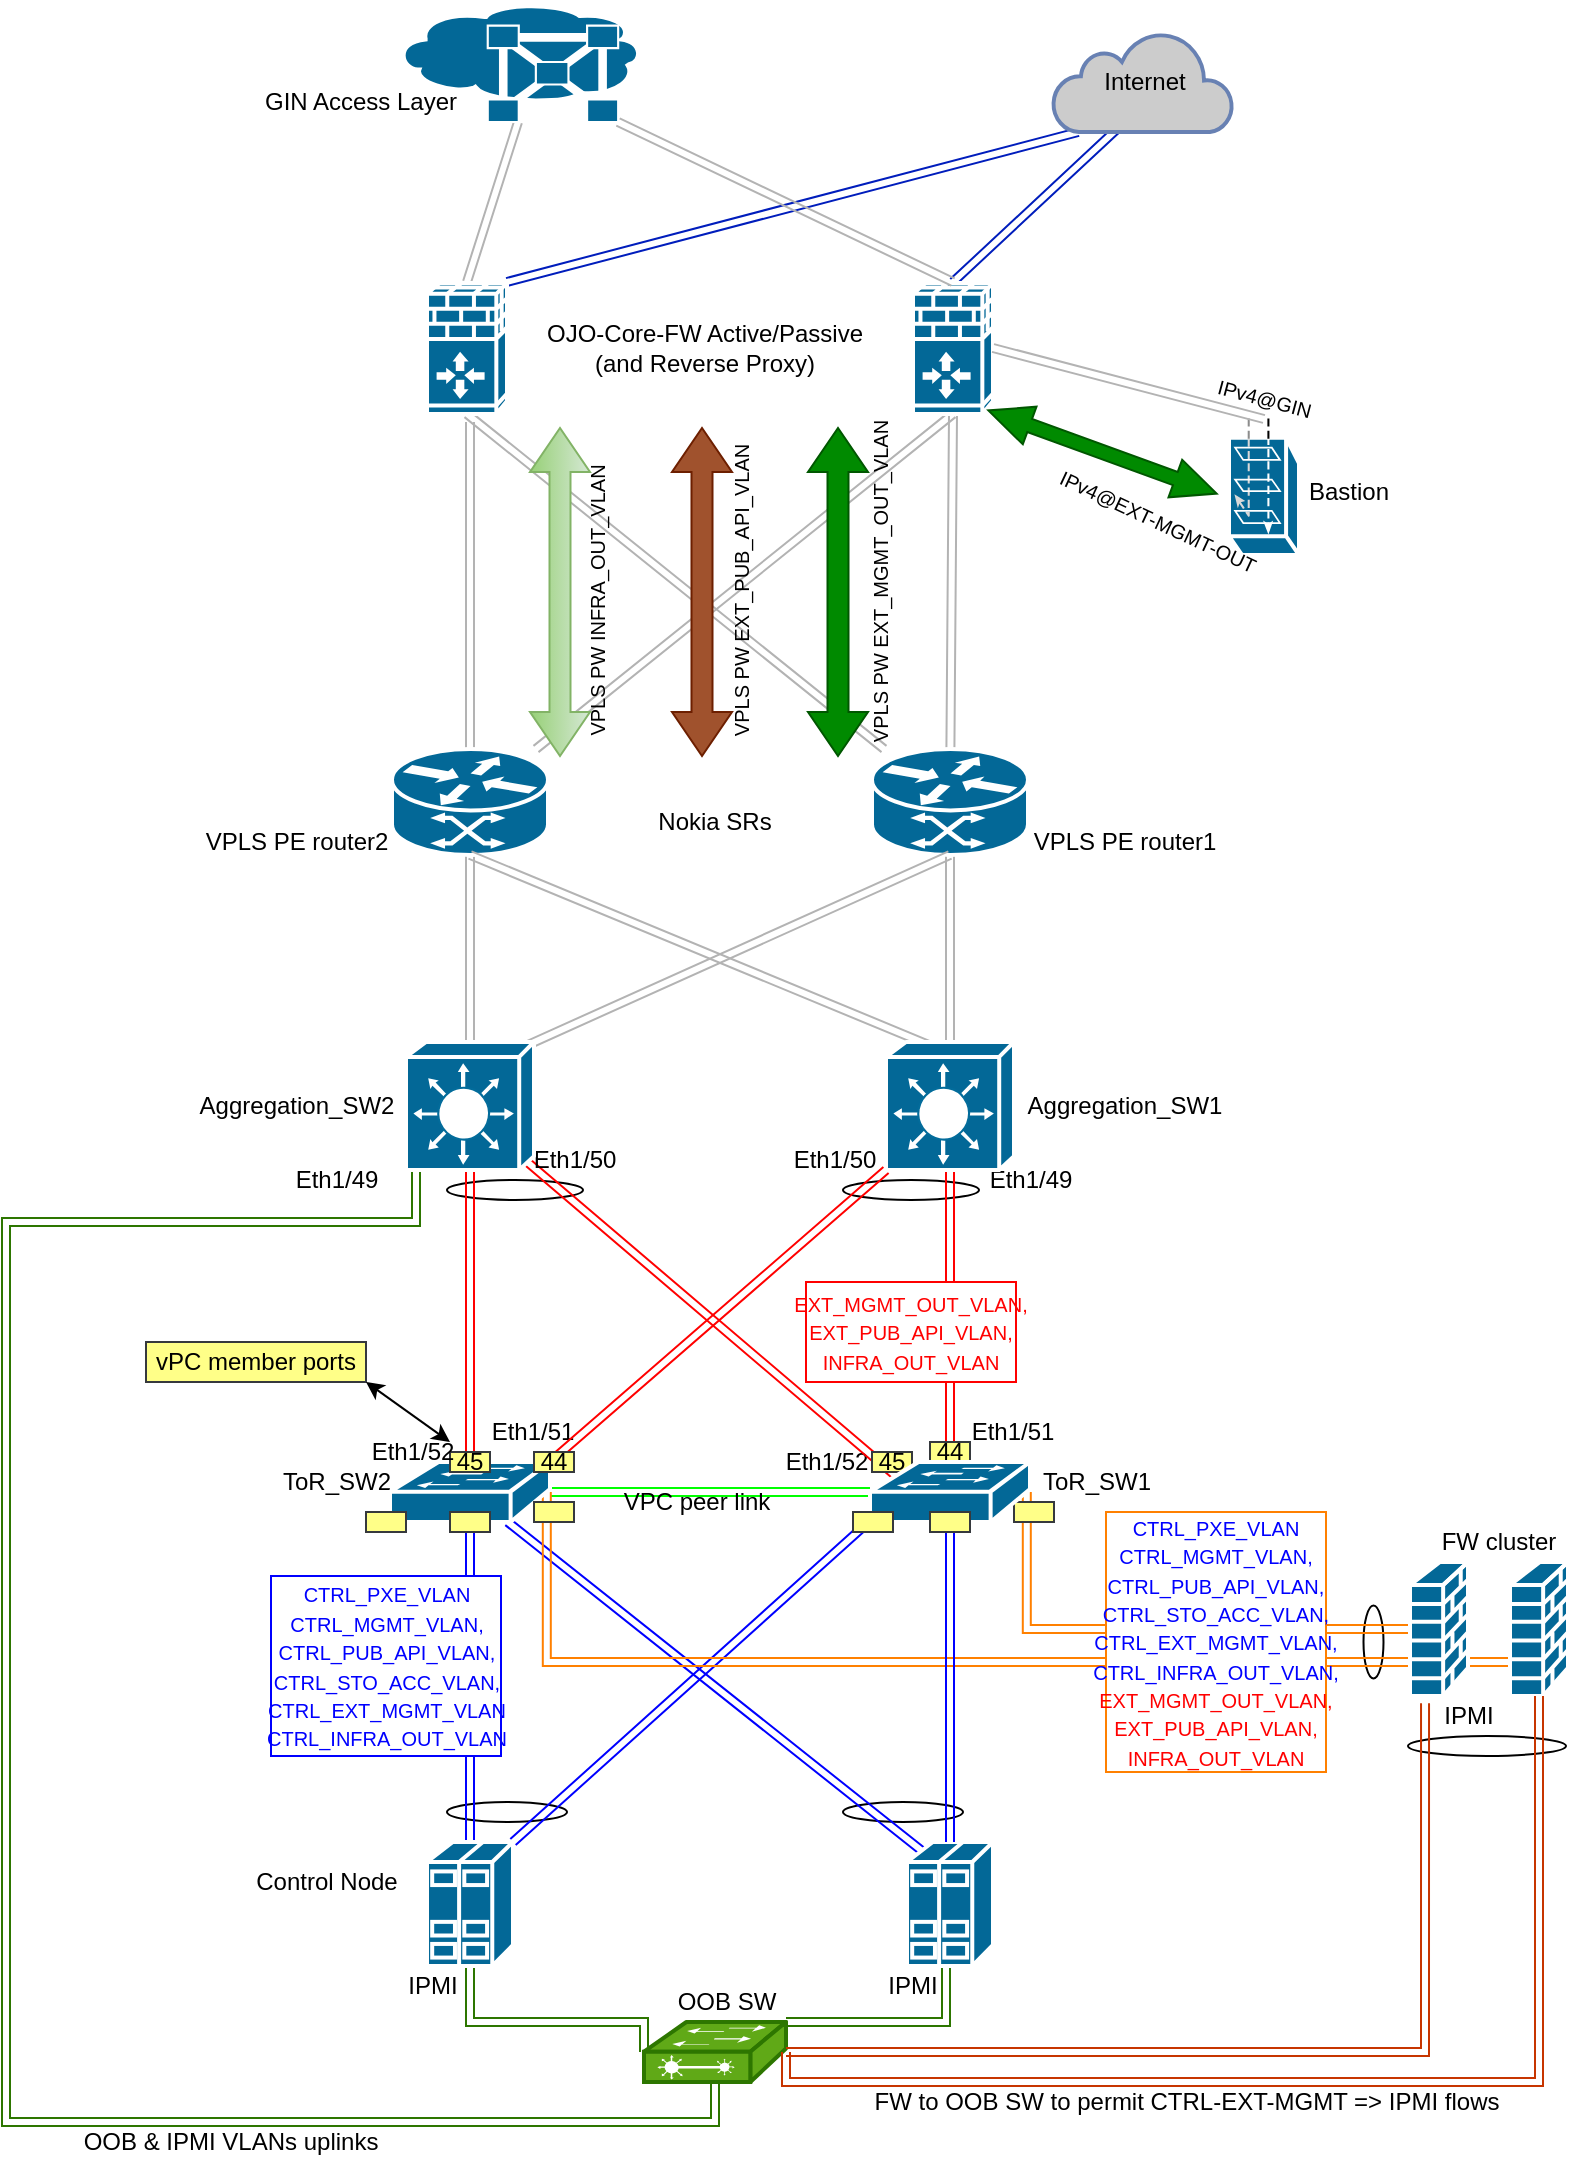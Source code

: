 <mxfile version="14.2.7" type="github">
  <diagram id="BbBqZ-7xA6hIoTF2kiku" name="Page-1">
    <mxGraphModel dx="909" dy="519" grid="1" gridSize="10" guides="1" tooltips="1" connect="1" arrows="1" fold="1" page="1" pageScale="1" pageWidth="850" pageHeight="1100" math="0" shadow="0">
      <root>
        <mxCell id="0" />
        <mxCell id="1" parent="0" />
        <mxCell id="sCo_GNJM_bZFvx2QPZde-1" value="" style="ellipse;whiteSpace=wrap;html=1;" vertex="1" parent="1">
          <mxGeometry x="250.5" y="920" width="60" height="10" as="geometry" />
        </mxCell>
        <mxCell id="sCo_GNJM_bZFvx2QPZde-2" value="" style="ellipse;whiteSpace=wrap;html=1;" vertex="1" parent="1">
          <mxGeometry x="448.5" y="920" width="60" height="10" as="geometry" />
        </mxCell>
        <mxCell id="sCo_GNJM_bZFvx2QPZde-3" value="Eth1/52" style="text;html=1;align=center;verticalAlign=middle;resizable=0;points=[];autosize=1;" vertex="1" parent="1">
          <mxGeometry x="410" y="740" width="60" height="20" as="geometry" />
        </mxCell>
        <mxCell id="sCo_GNJM_bZFvx2QPZde-4" value="Eth1/51" style="text;html=1;align=center;verticalAlign=middle;resizable=0;points=[];autosize=1;" vertex="1" parent="1">
          <mxGeometry x="503" y="725" width="60" height="20" as="geometry" />
        </mxCell>
        <mxCell id="sCo_GNJM_bZFvx2QPZde-5" value="Eth1/51" style="text;html=1;align=center;verticalAlign=middle;resizable=0;points=[];autosize=1;" vertex="1" parent="1">
          <mxGeometry x="263" y="725" width="60" height="20" as="geometry" />
        </mxCell>
        <mxCell id="sCo_GNJM_bZFvx2QPZde-6" value="" style="ellipse;whiteSpace=wrap;html=1;" vertex="1" parent="1">
          <mxGeometry x="731" y="887" width="79" height="10" as="geometry" />
        </mxCell>
        <mxCell id="sCo_GNJM_bZFvx2QPZde-7" value="" style="ellipse;whiteSpace=wrap;html=1;rotation=-90;" vertex="1" parent="1">
          <mxGeometry x="695.5" y="835" width="36.5" height="10" as="geometry" />
        </mxCell>
        <mxCell id="sCo_GNJM_bZFvx2QPZde-8" value="" style="ellipse;whiteSpace=wrap;html=1;" vertex="1" parent="1">
          <mxGeometry x="448.5" y="609" width="68" height="10" as="geometry" />
        </mxCell>
        <mxCell id="sCo_GNJM_bZFvx2QPZde-9" value="" style="ellipse;whiteSpace=wrap;html=1;" vertex="1" parent="1">
          <mxGeometry x="250.5" y="609" width="68" height="10" as="geometry" />
        </mxCell>
        <mxCell id="sCo_GNJM_bZFvx2QPZde-10" style="edgeStyle=orthogonalEdgeStyle;rounded=0;orthogonalLoop=1;jettySize=auto;html=1;entryX=0.5;entryY=0.98;entryDx=0;entryDy=0;entryPerimeter=0;shape=link;strokeColor=#0000FF;" edge="1" parent="1" source="sCo_GNJM_bZFvx2QPZde-13" target="sCo_GNJM_bZFvx2QPZde-58">
          <mxGeometry relative="1" as="geometry" />
        </mxCell>
        <mxCell id="sCo_GNJM_bZFvx2QPZde-11" style="rounded=0;orthogonalLoop=1;jettySize=auto;html=1;exitX=1;exitY=0;exitDx=0;exitDy=0;exitPerimeter=0;entryX=0;entryY=0.98;entryDx=0;entryDy=0;entryPerimeter=0;shape=link;strokeColor=#0000FF;" edge="1" parent="1" source="sCo_GNJM_bZFvx2QPZde-13" target="sCo_GNJM_bZFvx2QPZde-76">
          <mxGeometry relative="1" as="geometry" />
        </mxCell>
        <mxCell id="sCo_GNJM_bZFvx2QPZde-12" style="edgeStyle=orthogonalEdgeStyle;rounded=0;orthogonalLoop=1;jettySize=auto;html=1;exitX=0.5;exitY=1;exitDx=0;exitDy=0;exitPerimeter=0;fillColor=#60a917;strokeColor=#2D7600;shape=link;entryX=0;entryY=0.5;entryDx=0;entryDy=0;entryPerimeter=0;" edge="1" parent="1" source="sCo_GNJM_bZFvx2QPZde-13" target="sCo_GNJM_bZFvx2QPZde-40">
          <mxGeometry relative="1" as="geometry">
            <mxPoint x="320" y="1030" as="targetPoint" />
            <Array as="points">
              <mxPoint x="262" y="1030" />
              <mxPoint x="349" y="1030" />
            </Array>
          </mxGeometry>
        </mxCell>
        <mxCell id="sCo_GNJM_bZFvx2QPZde-13" value="" style="shape=mxgraph.cisco.servers.standard_host;html=1;pointerEvents=1;dashed=0;fillColor=#036897;strokeColor=#ffffff;strokeWidth=2;verticalLabelPosition=bottom;verticalAlign=top;align=center;outlineConnect=0;" vertex="1" parent="1">
          <mxGeometry x="240.5" y="940" width="43" height="62" as="geometry" />
        </mxCell>
        <mxCell id="sCo_GNJM_bZFvx2QPZde-14" style="rounded=0;orthogonalLoop=1;jettySize=auto;html=1;exitX=0.17;exitY=0.07;exitDx=0;exitDy=0;exitPerimeter=0;shape=link;strokeColor=#0000FF;" edge="1" parent="1" source="sCo_GNJM_bZFvx2QPZde-17" target="sCo_GNJM_bZFvx2QPZde-58">
          <mxGeometry relative="1" as="geometry" />
        </mxCell>
        <mxCell id="sCo_GNJM_bZFvx2QPZde-15" style="edgeStyle=orthogonalEdgeStyle;shape=link;rounded=0;orthogonalLoop=1;jettySize=auto;html=1;exitX=0.5;exitY=0;exitDx=0;exitDy=0;exitPerimeter=0;entryX=0.5;entryY=0.98;entryDx=0;entryDy=0;entryPerimeter=0;strokeColor=#0000FF;" edge="1" parent="1" source="sCo_GNJM_bZFvx2QPZde-77" target="sCo_GNJM_bZFvx2QPZde-76">
          <mxGeometry relative="1" as="geometry" />
        </mxCell>
        <mxCell id="sCo_GNJM_bZFvx2QPZde-16" style="edgeStyle=orthogonalEdgeStyle;rounded=0;orthogonalLoop=1;jettySize=auto;html=1;entryX=1;entryY=0;entryDx=0;entryDy=0;entryPerimeter=0;fillColor=#60a917;strokeColor=#2D7600;shape=link;" edge="1" parent="1" source="sCo_GNJM_bZFvx2QPZde-17" target="sCo_GNJM_bZFvx2QPZde-40">
          <mxGeometry relative="1" as="geometry">
            <Array as="points">
              <mxPoint x="500" y="1030" />
            </Array>
          </mxGeometry>
        </mxCell>
        <mxCell id="sCo_GNJM_bZFvx2QPZde-17" value="" style="shape=mxgraph.cisco.servers.standard_host;html=1;pointerEvents=1;dashed=0;fillColor=#036897;strokeColor=#ffffff;strokeWidth=2;verticalLabelPosition=bottom;verticalAlign=top;align=center;outlineConnect=0;" vertex="1" parent="1">
          <mxGeometry x="480.5" y="940" width="43" height="62" as="geometry" />
        </mxCell>
        <mxCell id="sCo_GNJM_bZFvx2QPZde-18" style="edgeStyle=orthogonalEdgeStyle;shape=link;rounded=0;orthogonalLoop=1;jettySize=auto;html=1;entryX=0.5;entryY=1;entryDx=0;entryDy=0;entryPerimeter=0;strokeColor=#FF0000;" edge="1" parent="1" source="sCo_GNJM_bZFvx2QPZde-59" target="sCo_GNJM_bZFvx2QPZde-81">
          <mxGeometry relative="1" as="geometry" />
        </mxCell>
        <mxCell id="sCo_GNJM_bZFvx2QPZde-19" style="shape=link;rounded=0;orthogonalLoop=1;jettySize=auto;html=1;exitX=1;exitY=0;exitDx=0;exitDy=0;exitPerimeter=0;entryX=0;entryY=1;entryDx=0;entryDy=0;entryPerimeter=0;strokeColor=#FF0000;" edge="1" parent="1" source="sCo_GNJM_bZFvx2QPZde-58" target="sCo_GNJM_bZFvx2QPZde-83">
          <mxGeometry relative="1" as="geometry" />
        </mxCell>
        <mxCell id="sCo_GNJM_bZFvx2QPZde-20" style="edgeStyle=orthogonalEdgeStyle;shape=link;rounded=0;orthogonalLoop=1;jettySize=auto;html=1;strokeColor=#00FF00;" edge="1" parent="1" source="sCo_GNJM_bZFvx2QPZde-58" target="sCo_GNJM_bZFvx2QPZde-76">
          <mxGeometry relative="1" as="geometry" />
        </mxCell>
        <mxCell id="sCo_GNJM_bZFvx2QPZde-21" style="edgeStyle=orthogonalEdgeStyle;shape=link;rounded=0;orthogonalLoop=1;jettySize=auto;html=1;strokeColor=#FF0000;" edge="1" parent="1" source="sCo_GNJM_bZFvx2QPZde-63" target="sCo_GNJM_bZFvx2QPZde-83">
          <mxGeometry relative="1" as="geometry" />
        </mxCell>
        <mxCell id="sCo_GNJM_bZFvx2QPZde-22" style="shape=link;rounded=0;orthogonalLoop=1;jettySize=auto;html=1;exitX=0.16;exitY=0.23;exitDx=0;exitDy=0;exitPerimeter=0;entryX=0.95;entryY=0.94;entryDx=0;entryDy=0;entryPerimeter=0;strokeColor=#FF0000;" edge="1" parent="1" source="sCo_GNJM_bZFvx2QPZde-76" target="sCo_GNJM_bZFvx2QPZde-81">
          <mxGeometry relative="1" as="geometry" />
        </mxCell>
        <mxCell id="sCo_GNJM_bZFvx2QPZde-23" style="edgeStyle=orthogonalEdgeStyle;rounded=0;orthogonalLoop=1;jettySize=auto;html=1;entryX=0.98;entryY=0.5;entryDx=0;entryDy=0;entryPerimeter=0;strokeColor=#FF8000;shape=link;" edge="1" parent="1" source="sCo_GNJM_bZFvx2QPZde-25" target="sCo_GNJM_bZFvx2QPZde-76">
          <mxGeometry relative="1" as="geometry" />
        </mxCell>
        <mxCell id="sCo_GNJM_bZFvx2QPZde-24" style="edgeStyle=orthogonalEdgeStyle;rounded=0;orthogonalLoop=1;jettySize=auto;html=1;entryX=0.98;entryY=0.5;entryDx=0;entryDy=0;entryPerimeter=0;strokeColor=#FF8000;shape=link;" edge="1" parent="1" source="sCo_GNJM_bZFvx2QPZde-26" target="sCo_GNJM_bZFvx2QPZde-58">
          <mxGeometry relative="1" as="geometry">
            <Array as="points">
              <mxPoint x="300" y="850" />
            </Array>
          </mxGeometry>
        </mxCell>
        <mxCell id="sCo_GNJM_bZFvx2QPZde-25" value="" style="shape=mxgraph.cisco.security.firewall;html=1;pointerEvents=1;dashed=0;fillColor=#036897;strokeColor=#ffffff;strokeWidth=2;verticalLabelPosition=bottom;verticalAlign=top;align=center;outlineConnect=0;" vertex="1" parent="1">
          <mxGeometry x="732" y="800" width="29" height="67" as="geometry" />
        </mxCell>
        <mxCell id="sCo_GNJM_bZFvx2QPZde-26" value="" style="shape=mxgraph.cisco.security.firewall;html=1;pointerEvents=1;dashed=0;fillColor=#036897;strokeColor=#ffffff;strokeWidth=2;verticalLabelPosition=bottom;verticalAlign=top;align=center;outlineConnect=0;" vertex="1" parent="1">
          <mxGeometry x="782" y="800" width="29" height="67" as="geometry" />
        </mxCell>
        <mxCell id="sCo_GNJM_bZFvx2QPZde-27" style="edgeStyle=orthogonalEdgeStyle;shape=link;rounded=0;orthogonalLoop=1;jettySize=auto;html=1;exitX=0.5;exitY=0;exitDx=0;exitDy=0;exitPerimeter=0;entryX=0.5;entryY=1;entryDx=0;entryDy=0;entryPerimeter=0;strokeColor=#B3B3B3;" edge="1" parent="1" source="sCo_GNJM_bZFvx2QPZde-81" target="sCo_GNJM_bZFvx2QPZde-48">
          <mxGeometry relative="1" as="geometry" />
        </mxCell>
        <mxCell id="sCo_GNJM_bZFvx2QPZde-28" style="edgeStyle=orthogonalEdgeStyle;shape=link;rounded=0;orthogonalLoop=1;jettySize=auto;html=1;exitX=0.5;exitY=0;exitDx=0;exitDy=0;exitPerimeter=0;entryX=0.5;entryY=1;entryDx=0;entryDy=0;entryPerimeter=0;strokeColor=#B3B3B3;" edge="1" parent="1" source="sCo_GNJM_bZFvx2QPZde-83" target="sCo_GNJM_bZFvx2QPZde-51">
          <mxGeometry relative="1" as="geometry" />
        </mxCell>
        <mxCell id="sCo_GNJM_bZFvx2QPZde-29" value="ToR_SW2" style="text;html=1;align=center;verticalAlign=middle;resizable=0;points=[];autosize=1;" vertex="1" parent="1">
          <mxGeometry x="160" y="750" width="70" height="20" as="geometry" />
        </mxCell>
        <mxCell id="sCo_GNJM_bZFvx2QPZde-30" value="ToR_SW1" style="text;html=1;align=center;verticalAlign=middle;resizable=0;points=[];autosize=1;" vertex="1" parent="1">
          <mxGeometry x="540" y="750" width="70" height="20" as="geometry" />
        </mxCell>
        <mxCell id="sCo_GNJM_bZFvx2QPZde-31" value="Aggregation_SW2" style="text;html=1;align=center;verticalAlign=middle;resizable=0;points=[];autosize=1;" vertex="1" parent="1">
          <mxGeometry x="120" y="562" width="110" height="20" as="geometry" />
        </mxCell>
        <mxCell id="sCo_GNJM_bZFvx2QPZde-32" value="Aggregation_SW1" style="text;html=1;align=center;verticalAlign=middle;resizable=0;points=[];autosize=1;" vertex="1" parent="1">
          <mxGeometry x="534" y="562" width="110" height="20" as="geometry" />
        </mxCell>
        <mxCell id="sCo_GNJM_bZFvx2QPZde-33" value="Control Node" style="text;html=1;align=center;verticalAlign=middle;resizable=0;points=[];autosize=1;" vertex="1" parent="1">
          <mxGeometry x="145" y="950" width="90" height="20" as="geometry" />
        </mxCell>
        <mxCell id="sCo_GNJM_bZFvx2QPZde-34" value="FW cluster" style="text;html=1;align=center;verticalAlign=middle;resizable=0;points=[];autosize=1;" vertex="1" parent="1">
          <mxGeometry x="741" y="780" width="70" height="20" as="geometry" />
        </mxCell>
        <mxCell id="sCo_GNJM_bZFvx2QPZde-35" value="VPC peer link" style="text;html=1;align=center;verticalAlign=middle;resizable=0;points=[];autosize=1;" vertex="1" parent="1">
          <mxGeometry x="330" y="760" width="90" height="20" as="geometry" />
        </mxCell>
        <mxCell id="sCo_GNJM_bZFvx2QPZde-36" value="&lt;span style=&quot;font-family: &amp;#34;calibri&amp;#34; , sans-serif ; text-transform: uppercase&quot;&gt;&lt;font style=&quot;font-size: 10px&quot; color=&quot;#0000ff&quot;&gt;CTRL_PXE_VLAN&lt;br&gt;ctrl_mgmt_vlan, ctrl_pub_api_vlan,&lt;br&gt;ctrl_sto_acc_vlan, CTRL_ext_mgmt_vlan&lt;br&gt;CTRL_INFRA_OUT_VLAN&lt;br&gt;&lt;/font&gt;&lt;/span&gt;" style="whiteSpace=wrap;html=1;strokeColor=#0000FF;" vertex="1" parent="1">
          <mxGeometry x="162.5" y="807" width="115" height="90" as="geometry" />
        </mxCell>
        <mxCell id="sCo_GNJM_bZFvx2QPZde-37" value="&lt;font style=&quot;font-size: 10px&quot;&gt;&lt;font style=&quot;font-size: 10px&quot;&gt;&lt;font face=&quot;calibri, sans-serif&quot; style=&quot;color: rgb(0 , 0 , 255) ; font-size: 10px&quot;&gt;&lt;span style=&quot;text-transform: uppercase&quot;&gt;CTRL_PXE_VLAN&lt;br&gt;ctrl_mgmt_vlan, ctrl_pub_api_vlan,&lt;/span&gt;&lt;/font&gt;&lt;br&gt;&lt;font face=&quot;calibri, sans-serif&quot; style=&quot;color: rgb(0 , 0 , 255) ; font-size: 10px&quot;&gt;&lt;span style=&quot;text-transform: uppercase&quot;&gt;ctrl_sto_acc_vlan, CTRL_ext_mgmt_vlan,&lt;br&gt;CTRL_INFRA_OUT_VLAN,&lt;/span&gt;&lt;/font&gt;&lt;br&gt;&lt;font face=&quot;calibri, sans-serif&quot; style=&quot;font-size: 10px&quot; color=&quot;#ff0000&quot;&gt;&lt;span style=&quot;text-transform: uppercase&quot;&gt;EXT_MGMT_OUT_VLAN,&lt;br&gt;EXT_PUB_API_VLAN, INFRA_OUT_VLAN&lt;/span&gt;&lt;/font&gt;&lt;/font&gt;&lt;/font&gt;&lt;font style=&quot;font-size: 10px&quot; color=&quot;#0000ff&quot;&gt;&lt;br&gt;&lt;/font&gt;" style="whiteSpace=wrap;html=1;strokeColor=#FF8000;" vertex="1" parent="1">
          <mxGeometry x="580" y="775" width="110" height="130" as="geometry" />
        </mxCell>
        <mxCell id="sCo_GNJM_bZFvx2QPZde-38" value="&lt;span style=&quot;color: rgb(255 , 0 , 0) ; font-family: &amp;#34;calibri&amp;#34; , sans-serif ; font-size: 10px ; text-transform: uppercase&quot;&gt;EXT_MGMT_OUT_VLAN,&lt;/span&gt;&lt;br style=&quot;color: rgb(255 , 0 , 0) ; font-family: &amp;#34;calibri&amp;#34; , sans-serif ; font-size: 10px ; text-transform: uppercase&quot;&gt;&lt;span style=&quot;color: rgb(255 , 0 , 0) ; font-family: &amp;#34;calibri&amp;#34; , sans-serif ; font-size: 10px ; text-transform: uppercase&quot;&gt;EXT_PUB_API_VLAN,&lt;br&gt;INFRA_OUT_VLAN&lt;/span&gt;&lt;font style=&quot;font-size: 10px&quot; color=&quot;#0000ff&quot;&gt;&lt;br&gt;&lt;/font&gt;" style="whiteSpace=wrap;html=1;strokeColor=#FF0000;" vertex="1" parent="1">
          <mxGeometry x="430" y="660" width="105" height="50" as="geometry" />
        </mxCell>
        <mxCell id="sCo_GNJM_bZFvx2QPZde-39" style="edgeStyle=orthogonalEdgeStyle;rounded=0;orthogonalLoop=1;jettySize=auto;html=1;fillColor=#60a917;strokeColor=#2D7600;shape=link;" edge="1" parent="1" source="sCo_GNJM_bZFvx2QPZde-40" target="sCo_GNJM_bZFvx2QPZde-81">
          <mxGeometry relative="1" as="geometry">
            <mxPoint x="24.5" y="583" as="targetPoint" />
            <Array as="points">
              <mxPoint x="385" y="1080" />
              <mxPoint x="30" y="1080" />
              <mxPoint x="30" y="630" />
              <mxPoint x="235" y="630" />
            </Array>
          </mxGeometry>
        </mxCell>
        <mxCell id="sCo_GNJM_bZFvx2QPZde-40" value="" style="shape=mxgraph.cisco.switches.layer_2_remote_switch;html=1;pointerEvents=1;dashed=0;fillColor=#60a917;strokeColor=#2D7600;strokeWidth=2;verticalLabelPosition=bottom;verticalAlign=top;align=center;outlineConnect=0;fontColor=#ffffff;" vertex="1" parent="1">
          <mxGeometry x="349" y="1030" width="71" height="30" as="geometry" />
        </mxCell>
        <mxCell id="sCo_GNJM_bZFvx2QPZde-41" value="OOB SW" style="text;html=1;align=center;verticalAlign=middle;resizable=0;points=[];autosize=1;" vertex="1" parent="1">
          <mxGeometry x="360" y="1010" width="60" height="20" as="geometry" />
        </mxCell>
        <mxCell id="sCo_GNJM_bZFvx2QPZde-42" value="IPMI" style="text;html=1;align=center;verticalAlign=middle;resizable=0;points=[];autosize=1;" vertex="1" parent="1">
          <mxGeometry x="223" y="1002" width="40" height="20" as="geometry" />
        </mxCell>
        <mxCell id="sCo_GNJM_bZFvx2QPZde-43" value="IPMI" style="text;html=1;align=center;verticalAlign=middle;resizable=0;points=[];autosize=1;" vertex="1" parent="1">
          <mxGeometry x="463" y="1002" width="40" height="20" as="geometry" />
        </mxCell>
        <mxCell id="sCo_GNJM_bZFvx2QPZde-44" value="IPMI" style="text;html=1;align=center;verticalAlign=middle;resizable=0;points=[];autosize=1;" vertex="1" parent="1">
          <mxGeometry x="741" y="867" width="40" height="20" as="geometry" />
        </mxCell>
        <mxCell id="sCo_GNJM_bZFvx2QPZde-45" value="&lt;span style=&quot;color: rgba(0 , 0 , 0 , 0) ; font-family: monospace ; font-size: 0px&quot;&gt;%3CmxGraphModel%3E%3Croot%3E%3CmxCell%20id%3D%220%22%2F%3E%3CmxCell%20id%3D%221%22%20parent%3D%220%22%2F%3E%3CmxCell%20id%3D%222%22%20value%3D%2210.7.10.3%2F24%22%20style%3D%22text%3Bhtml%3D1%3Balign%3Dcenter%3BverticalAlign%3Dmiddle%3Bresizable%3D0%3Bpoints%3D%5B%5D%3Bautosize%3D1%3B%22%20vertex%3D%221%22%20parent%3D%221%22%3E%3CmxGeometry%20x%3D%22199.5%22%20y%3D%22540%22%20width%3D%2280%22%20height%3D%2220%22%20as%3D%22geometry%22%2F%3E%3C%2FmxCell%3E%3C%2Froot%3E%3C%2FmxGraphModel%3E&lt;/span&gt;" style="text;html=1;align=center;verticalAlign=middle;resizable=0;points=[];autosize=1;" vertex="1" parent="1">
          <mxGeometry x="380" y="760" width="20" height="20" as="geometry" />
        </mxCell>
        <mxCell id="sCo_GNJM_bZFvx2QPZde-46" style="edgeStyle=none;shape=link;rounded=0;orthogonalLoop=1;jettySize=auto;html=1;entryX=0.5;entryY=1;entryDx=0;entryDy=0;entryPerimeter=0;fontColor=#E6E6E6;strokeColor=#B3B3B3;" edge="1" parent="1" source="sCo_GNJM_bZFvx2QPZde-48" target="sCo_GNJM_bZFvx2QPZde-88">
          <mxGeometry relative="1" as="geometry" />
        </mxCell>
        <mxCell id="sCo_GNJM_bZFvx2QPZde-47" style="edgeStyle=none;shape=link;rounded=0;orthogonalLoop=1;jettySize=auto;html=1;shadow=0;strokeColor=#B3B3B3;fontSize=10;fontColor=#E6E6E6;" edge="1" parent="1" source="sCo_GNJM_bZFvx2QPZde-48">
          <mxGeometry relative="1" as="geometry">
            <mxPoint x="262" y="230" as="targetPoint" />
          </mxGeometry>
        </mxCell>
        <mxCell id="sCo_GNJM_bZFvx2QPZde-48" value="" style="shape=mxgraph.cisco.routers.atm_router;html=1;pointerEvents=1;dashed=0;fillColor=#036897;strokeColor=#ffffff;strokeWidth=2;verticalLabelPosition=bottom;verticalAlign=top;align=center;outlineConnect=0;" vertex="1" parent="1">
          <mxGeometry x="223" y="393.5" width="78" height="53" as="geometry" />
        </mxCell>
        <mxCell id="sCo_GNJM_bZFvx2QPZde-49" style="edgeStyle=none;shape=link;rounded=0;orthogonalLoop=1;jettySize=auto;html=1;entryX=0.5;entryY=1;entryDx=0;entryDy=0;entryPerimeter=0;fontColor=#E6E6E6;strokeColor=#B3B3B3;" edge="1" parent="1" source="sCo_GNJM_bZFvx2QPZde-51" target="sCo_GNJM_bZFvx2QPZde-86">
          <mxGeometry relative="1" as="geometry" />
        </mxCell>
        <mxCell id="sCo_GNJM_bZFvx2QPZde-50" style="edgeStyle=none;shape=link;rounded=0;orthogonalLoop=1;jettySize=auto;html=1;entryX=0.5;entryY=1;entryDx=0;entryDy=0;entryPerimeter=0;shadow=0;strokeColor=#B3B3B3;fontSize=10;fontColor=#E6E6E6;" edge="1" parent="1" source="sCo_GNJM_bZFvx2QPZde-51" target="sCo_GNJM_bZFvx2QPZde-88">
          <mxGeometry relative="1" as="geometry" />
        </mxCell>
        <mxCell id="sCo_GNJM_bZFvx2QPZde-51" value="" style="shape=mxgraph.cisco.routers.atm_router;html=1;pointerEvents=1;dashed=0;fillColor=#036897;strokeColor=#ffffff;strokeWidth=2;verticalLabelPosition=bottom;verticalAlign=top;align=center;outlineConnect=0;" vertex="1" parent="1">
          <mxGeometry x="463" y="393.5" width="78" height="53" as="geometry" />
        </mxCell>
        <mxCell id="sCo_GNJM_bZFvx2QPZde-52" value="VPLS PE router2" style="text;html=1;align=center;verticalAlign=middle;resizable=0;points=[];autosize=1;" vertex="1" parent="1">
          <mxGeometry x="120" y="430" width="110" height="20" as="geometry" />
        </mxCell>
        <mxCell id="sCo_GNJM_bZFvx2QPZde-53" style="edgeStyle=orthogonalEdgeStyle;shape=link;rounded=0;orthogonalLoop=1;jettySize=auto;html=1;entryX=0.5;entryY=1;entryDx=0;entryDy=0;entryPerimeter=0;strokeColor=#FF0000;" edge="1" parent="1" source="sCo_GNJM_bZFvx2QPZde-58" target="sCo_GNJM_bZFvx2QPZde-59">
          <mxGeometry relative="1" as="geometry">
            <mxPoint x="262" y="750" as="sourcePoint" />
            <mxPoint x="262" y="604" as="targetPoint" />
          </mxGeometry>
        </mxCell>
        <mxCell id="sCo_GNJM_bZFvx2QPZde-54" style="edgeStyle=orthogonalEdgeStyle;shape=link;rounded=0;orthogonalLoop=1;jettySize=auto;html=1;strokeColor=#FF0000;" edge="1" parent="1" source="sCo_GNJM_bZFvx2QPZde-76" target="sCo_GNJM_bZFvx2QPZde-63">
          <mxGeometry relative="1" as="geometry">
            <mxPoint x="502" y="750" as="sourcePoint" />
            <mxPoint x="502" y="604" as="targetPoint" />
          </mxGeometry>
        </mxCell>
        <mxCell id="sCo_GNJM_bZFvx2QPZde-55" style="edgeStyle=orthogonalEdgeStyle;shape=link;rounded=0;orthogonalLoop=1;jettySize=auto;html=1;exitX=0.5;exitY=0;exitDx=0;exitDy=0;exitPerimeter=0;entryX=0.5;entryY=0.98;entryDx=0;entryDy=0;entryPerimeter=0;strokeColor=#0000FF;" edge="1" parent="1" source="sCo_GNJM_bZFvx2QPZde-17" target="sCo_GNJM_bZFvx2QPZde-77">
          <mxGeometry relative="1" as="geometry">
            <mxPoint x="502" y="940" as="sourcePoint" />
            <mxPoint x="502" y="779.4" as="targetPoint" />
          </mxGeometry>
        </mxCell>
        <mxCell id="sCo_GNJM_bZFvx2QPZde-56" value="vPC member ports" style="rounded=0;whiteSpace=wrap;html=1;fillColor=#ffff88;strokeColor=#36393d;" vertex="1" parent="1">
          <mxGeometry x="100" y="690" width="110" height="20" as="geometry" />
        </mxCell>
        <mxCell id="sCo_GNJM_bZFvx2QPZde-57" value="" style="endArrow=classic;startArrow=classic;html=1;entryX=1;entryY=1;entryDx=0;entryDy=0;" edge="1" parent="1" target="sCo_GNJM_bZFvx2QPZde-56">
          <mxGeometry width="50" height="50" relative="1" as="geometry">
            <mxPoint x="252" y="740" as="sourcePoint" />
            <mxPoint x="192" y="720" as="targetPoint" />
          </mxGeometry>
        </mxCell>
        <mxCell id="sCo_GNJM_bZFvx2QPZde-58" value="" style="shape=mxgraph.cisco.switches.workgroup_switch;html=1;pointerEvents=1;dashed=0;fillColor=#036897;strokeColor=#ffffff;strokeWidth=2;verticalLabelPosition=bottom;verticalAlign=top;align=center;outlineConnect=0;" vertex="1" parent="1">
          <mxGeometry x="222" y="750" width="80" height="30" as="geometry" />
        </mxCell>
        <mxCell id="sCo_GNJM_bZFvx2QPZde-59" value="45" style="whiteSpace=wrap;html=1;fillColor=#ffff88;strokeColor=#36393d;" vertex="1" parent="1">
          <mxGeometry x="252" y="745" width="20" height="10" as="geometry" />
        </mxCell>
        <mxCell id="sCo_GNJM_bZFvx2QPZde-60" value="44" style="whiteSpace=wrap;html=1;fillColor=#ffff88;strokeColor=#36393d;" vertex="1" parent="1">
          <mxGeometry x="294" y="745" width="20" height="10" as="geometry" />
        </mxCell>
        <mxCell id="sCo_GNJM_bZFvx2QPZde-61" value="" style="whiteSpace=wrap;html=1;fillColor=#ffff88;strokeColor=#36393d;" vertex="1" parent="1">
          <mxGeometry x="252" y="775" width="20" height="10" as="geometry" />
        </mxCell>
        <mxCell id="sCo_GNJM_bZFvx2QPZde-62" value="" style="whiteSpace=wrap;html=1;fillColor=#ffff88;strokeColor=#36393d;" vertex="1" parent="1">
          <mxGeometry x="210" y="775" width="20" height="10" as="geometry" />
        </mxCell>
        <mxCell id="sCo_GNJM_bZFvx2QPZde-63" value="44" style="whiteSpace=wrap;html=1;fillColor=#ffff88;strokeColor=#36393d;" vertex="1" parent="1">
          <mxGeometry x="492" y="740" width="20" height="10" as="geometry" />
        </mxCell>
        <mxCell id="sCo_GNJM_bZFvx2QPZde-64" value="45" style="whiteSpace=wrap;html=1;fillColor=#ffff88;strokeColor=#36393d;" vertex="1" parent="1">
          <mxGeometry x="463" y="745" width="20" height="10" as="geometry" />
        </mxCell>
        <mxCell id="sCo_GNJM_bZFvx2QPZde-65" value="" style="whiteSpace=wrap;html=1;fillColor=#ffff88;strokeColor=#36393d;" vertex="1" parent="1">
          <mxGeometry x="534" y="770" width="20" height="10" as="geometry" />
        </mxCell>
        <mxCell id="sCo_GNJM_bZFvx2QPZde-66" value="" style="whiteSpace=wrap;html=1;fillColor=#ffff88;strokeColor=#36393d;" vertex="1" parent="1">
          <mxGeometry x="294" y="770" width="20" height="10" as="geometry" />
        </mxCell>
        <mxCell id="sCo_GNJM_bZFvx2QPZde-67" style="edgeStyle=orthogonalEdgeStyle;rounded=0;orthogonalLoop=1;jettySize=auto;html=1;fillColor=#fa6800;strokeColor=#C73500;shape=link;exitX=0.5;exitY=1;exitDx=0;exitDy=0;exitPerimeter=0;entryX=1;entryY=0.5;entryDx=0;entryDy=0;entryPerimeter=0;" edge="1" parent="1" source="sCo_GNJM_bZFvx2QPZde-26" target="sCo_GNJM_bZFvx2QPZde-40">
          <mxGeometry relative="1" as="geometry">
            <Array as="points">
              <mxPoint x="797" y="1060" />
              <mxPoint x="420" y="1060" />
            </Array>
            <mxPoint x="761" y="979" as="sourcePoint" />
            <mxPoint x="681" y="1022" as="targetPoint" />
          </mxGeometry>
        </mxCell>
        <mxCell id="sCo_GNJM_bZFvx2QPZde-68" style="edgeStyle=orthogonalEdgeStyle;rounded=0;orthogonalLoop=1;jettySize=auto;html=1;fillColor=#fa6800;strokeColor=#C73500;shape=link;exitX=-0.037;exitY=0.184;exitDx=0;exitDy=0;exitPerimeter=0;entryX=1;entryY=0.5;entryDx=0;entryDy=0;entryPerimeter=0;" edge="1" parent="1" source="sCo_GNJM_bZFvx2QPZde-44" target="sCo_GNJM_bZFvx2QPZde-40">
          <mxGeometry relative="1" as="geometry">
            <Array as="points">
              <mxPoint x="740" y="1045" />
            </Array>
            <mxPoint x="806.5" y="877" as="sourcePoint" />
            <mxPoint x="430" y="1055" as="targetPoint" />
          </mxGeometry>
        </mxCell>
        <mxCell id="sCo_GNJM_bZFvx2QPZde-69" value="OOB &amp;amp; IPMI VLANs uplinks" style="text;html=1;align=center;verticalAlign=middle;resizable=0;points=[];autosize=1;" vertex="1" parent="1">
          <mxGeometry x="62" y="1080" width="160" height="20" as="geometry" />
        </mxCell>
        <mxCell id="sCo_GNJM_bZFvx2QPZde-70" value="FW to OOB SW to permit CTRL-EXT-MGMT =&amp;gt; IPMI flows" style="text;html=1;align=center;verticalAlign=middle;resizable=0;points=[];autosize=1;" vertex="1" parent="1">
          <mxGeometry x="455" y="1060" width="330" height="20" as="geometry" />
        </mxCell>
        <mxCell id="sCo_GNJM_bZFvx2QPZde-71" value="Eth1/49" style="text;html=1;align=center;verticalAlign=middle;resizable=0;points=[];autosize=1;" vertex="1" parent="1">
          <mxGeometry x="512" y="599" width="60" height="20" as="geometry" />
        </mxCell>
        <mxCell id="sCo_GNJM_bZFvx2QPZde-72" value="Eth1/49" style="text;html=1;align=center;verticalAlign=middle;resizable=0;points=[];autosize=1;" vertex="1" parent="1">
          <mxGeometry x="165" y="599" width="60" height="20" as="geometry" />
        </mxCell>
        <mxCell id="sCo_GNJM_bZFvx2QPZde-73" value="Eth1/50" style="text;html=1;align=center;verticalAlign=middle;resizable=0;points=[];autosize=1;" vertex="1" parent="1">
          <mxGeometry x="413.5" y="589" width="60" height="20" as="geometry" />
        </mxCell>
        <mxCell id="sCo_GNJM_bZFvx2QPZde-74" value="Eth1/50" style="text;html=1;align=center;verticalAlign=middle;resizable=0;points=[];autosize=1;" vertex="1" parent="1">
          <mxGeometry x="283.5" y="589" width="60" height="20" as="geometry" />
        </mxCell>
        <mxCell id="sCo_GNJM_bZFvx2QPZde-75" value="Eth1/52" style="text;html=1;align=center;verticalAlign=middle;resizable=0;points=[];autosize=1;" vertex="1" parent="1">
          <mxGeometry x="203" y="735" width="60" height="20" as="geometry" />
        </mxCell>
        <mxCell id="sCo_GNJM_bZFvx2QPZde-76" value="" style="shape=mxgraph.cisco.switches.workgroup_switch;html=1;pointerEvents=1;dashed=0;fillColor=#036897;strokeColor=#ffffff;strokeWidth=2;verticalLabelPosition=bottom;verticalAlign=top;align=center;outlineConnect=0;" vertex="1" parent="1">
          <mxGeometry x="462" y="750" width="80" height="30" as="geometry" />
        </mxCell>
        <mxCell id="sCo_GNJM_bZFvx2QPZde-77" value="" style="whiteSpace=wrap;html=1;fillColor=#ffff88;strokeColor=#36393d;" vertex="1" parent="1">
          <mxGeometry x="492" y="775" width="20" height="10" as="geometry" />
        </mxCell>
        <mxCell id="sCo_GNJM_bZFvx2QPZde-78" value="" style="whiteSpace=wrap;html=1;fillColor=#ffff88;strokeColor=#36393d;" vertex="1" parent="1">
          <mxGeometry x="453.5" y="775" width="20" height="10" as="geometry" />
        </mxCell>
        <mxCell id="sCo_GNJM_bZFvx2QPZde-79" style="shape=link;rounded=0;orthogonalLoop=1;jettySize=auto;html=1;exitX=0.5;exitY=0;exitDx=0;exitDy=0;exitPerimeter=0;entryX=0.5;entryY=1;entryDx=0;entryDy=0;entryPerimeter=0;strokeColor=#B3B3B3;" edge="1" parent="1" target="sCo_GNJM_bZFvx2QPZde-51">
          <mxGeometry relative="1" as="geometry">
            <mxPoint x="272" y="550" as="sourcePoint" />
            <mxPoint x="272" y="436.5" as="targetPoint" />
          </mxGeometry>
        </mxCell>
        <mxCell id="sCo_GNJM_bZFvx2QPZde-80" style="shape=link;rounded=0;orthogonalLoop=1;jettySize=auto;html=1;exitX=0.5;exitY=0;exitDx=0;exitDy=0;exitPerimeter=0;entryX=0.5;entryY=1;entryDx=0;entryDy=0;entryPerimeter=0;strokeColor=#B3B3B3;" edge="1" parent="1" target="sCo_GNJM_bZFvx2QPZde-48">
          <mxGeometry relative="1" as="geometry">
            <mxPoint x="512" y="550" as="sourcePoint" />
            <mxPoint x="512" y="436.5" as="targetPoint" />
          </mxGeometry>
        </mxCell>
        <mxCell id="sCo_GNJM_bZFvx2QPZde-81" value="" style="shape=mxgraph.cisco.switches.layer_3_switch;html=1;pointerEvents=1;dashed=0;fillColor=#036897;strokeColor=#ffffff;strokeWidth=2;verticalLabelPosition=bottom;verticalAlign=top;align=center;outlineConnect=0;" vertex="1" parent="1">
          <mxGeometry x="230" y="540" width="64" height="64" as="geometry" />
        </mxCell>
        <mxCell id="sCo_GNJM_bZFvx2QPZde-82" style="edgeStyle=none;shape=link;rounded=0;orthogonalLoop=1;jettySize=auto;html=1;exitX=0.95;exitY=0.94;exitDx=0;exitDy=0;exitPerimeter=0;fontSize=10;fontColor=#E6E6E6;strokeColor=none;" edge="1" parent="1" source="sCo_GNJM_bZFvx2QPZde-83">
          <mxGeometry relative="1" as="geometry">
            <mxPoint x="230" y="630" as="targetPoint" />
          </mxGeometry>
        </mxCell>
        <mxCell id="sCo_GNJM_bZFvx2QPZde-83" value="" style="shape=mxgraph.cisco.switches.layer_3_switch;html=1;pointerEvents=1;dashed=0;fillColor=#036897;strokeColor=#ffffff;strokeWidth=2;verticalLabelPosition=bottom;verticalAlign=top;align=center;outlineConnect=0;" vertex="1" parent="1">
          <mxGeometry x="470" y="540" width="64" height="64" as="geometry" />
        </mxCell>
        <mxCell id="sCo_GNJM_bZFvx2QPZde-84" style="edgeStyle=none;shape=link;rounded=0;orthogonalLoop=1;jettySize=auto;html=1;exitX=0.5;exitY=0;exitDx=0;exitDy=0;exitPerimeter=0;entryX=0.5;entryY=1;entryDx=0;entryDy=0;entryPerimeter=0;fontSize=10;fontColor=#E6E6E6;strokeColor=#B3B3B3;" edge="1" parent="1" source="sCo_GNJM_bZFvx2QPZde-86" target="sCo_GNJM_bZFvx2QPZde-98">
          <mxGeometry relative="1" as="geometry" />
        </mxCell>
        <mxCell id="sCo_GNJM_bZFvx2QPZde-85" style="edgeStyle=none;shape=link;rounded=0;orthogonalLoop=1;jettySize=auto;html=1;exitX=1;exitY=0;exitDx=0;exitDy=0;exitPerimeter=0;entryX=0.14;entryY=1;entryDx=0;entryDy=0;entryPerimeter=0;strokeColor=#001DBC;fontSize=10;fontColor=#E6E6E6;fillColor=#0050ef;" edge="1" parent="1" source="sCo_GNJM_bZFvx2QPZde-86" target="sCo_GNJM_bZFvx2QPZde-100">
          <mxGeometry relative="1" as="geometry" />
        </mxCell>
        <mxCell id="sCo_GNJM_bZFvx2QPZde-86" value="" style="shape=mxgraph.cisco.security.ios_firewall;html=1;pointerEvents=1;dashed=0;fillColor=#036897;strokeColor=#ffffff;strokeWidth=2;verticalLabelPosition=bottom;verticalAlign=top;align=center;outlineConnect=0;" vertex="1" parent="1">
          <mxGeometry x="240.5" y="160" width="40" height="66" as="geometry" />
        </mxCell>
        <mxCell id="sCo_GNJM_bZFvx2QPZde-87" style="edgeStyle=none;shape=link;rounded=0;orthogonalLoop=1;jettySize=auto;html=1;exitX=0.5;exitY=0;exitDx=0;exitDy=0;exitPerimeter=0;strokeColor=#001DBC;fontSize=10;fontColor=#E6E6E6;fillColor=#0050ef;" edge="1" parent="1" source="sCo_GNJM_bZFvx2QPZde-88">
          <mxGeometry relative="1" as="geometry">
            <mxPoint x="600" y="70" as="targetPoint" />
          </mxGeometry>
        </mxCell>
        <mxCell id="sCo_GNJM_bZFvx2QPZde-88" value="" style="shape=mxgraph.cisco.security.ios_firewall;html=1;pointerEvents=1;dashed=0;fillColor=#036897;strokeColor=#ffffff;strokeWidth=2;verticalLabelPosition=bottom;verticalAlign=top;align=center;outlineConnect=0;" vertex="1" parent="1">
          <mxGeometry x="483.5" y="160" width="40" height="66" as="geometry" />
        </mxCell>
        <mxCell id="sCo_GNJM_bZFvx2QPZde-89" value="OJO-Core-FW Active/Passive &lt;br&gt;(and Reverse Proxy)" style="text;html=1;align=center;verticalAlign=middle;resizable=0;points=[];autosize=1;" vertex="1" parent="1">
          <mxGeometry x="293.5" y="178" width="170" height="30" as="geometry" />
        </mxCell>
        <mxCell id="sCo_GNJM_bZFvx2QPZde-90" value="VPLS PE router1" style="text;html=1;align=center;verticalAlign=middle;resizable=0;points=[];autosize=1;" vertex="1" parent="1">
          <mxGeometry x="534" y="430" width="110" height="20" as="geometry" />
        </mxCell>
        <mxCell id="sCo_GNJM_bZFvx2QPZde-91" value="Nokia SRs" style="text;html=1;align=center;verticalAlign=middle;resizable=0;points=[];autosize=1;" vertex="1" parent="1">
          <mxGeometry x="349" y="420" width="70" height="20" as="geometry" />
        </mxCell>
        <mxCell id="sCo_GNJM_bZFvx2QPZde-92" value="" style="html=1;shadow=0;dashed=0;align=center;verticalAlign=middle;shape=mxgraph.arrows2.twoWayArrow;dy=0.65;dx=22;rotation=90;fillColor=#d5e8d4;strokeColor=#82b366;gradientColor=#97d077;" vertex="1" parent="1">
          <mxGeometry x="225" y="300" width="164" height="30" as="geometry" />
        </mxCell>
        <mxCell id="sCo_GNJM_bZFvx2QPZde-93" value="" style="html=1;shadow=0;dashed=0;align=center;verticalAlign=middle;shape=mxgraph.arrows2.twoWayArrow;dy=0.65;dx=22;rotation=90;fontStyle=1;fillColor=#a0522d;strokeColor=#6D1F00;fontColor=#ffffff;" vertex="1" parent="1">
          <mxGeometry x="296" y="300" width="164" height="30" as="geometry" />
        </mxCell>
        <mxCell id="sCo_GNJM_bZFvx2QPZde-94" value="" style="html=1;shadow=0;dashed=0;align=center;verticalAlign=middle;shape=mxgraph.arrows2.twoWayArrow;dy=0.65;dx=22;rotation=90;fillColor=#008a00;strokeColor=#005700;fontColor=#ffffff;" vertex="1" parent="1">
          <mxGeometry x="364" y="300" width="164" height="30" as="geometry" />
        </mxCell>
        <mxCell id="sCo_GNJM_bZFvx2QPZde-95" value="VPLS PW EXT_MGMT_OUT_VLAN" style="text;html=1;align=center;verticalAlign=middle;resizable=0;points=[];autosize=1;fontSize=10;rotation=-90;" vertex="1" parent="1">
          <mxGeometry x="377" y="300" width="180" height="20" as="geometry" />
        </mxCell>
        <mxCell id="sCo_GNJM_bZFvx2QPZde-96" value="VPLS PW EXT_PUB_API_VLAN" style="text;html=1;align=center;verticalAlign=middle;resizable=0;points=[];autosize=1;fontSize=10;rotation=-90;" vertex="1" parent="1">
          <mxGeometry x="317.5" y="305" width="160" height="20" as="geometry" />
        </mxCell>
        <mxCell id="sCo_GNJM_bZFvx2QPZde-97" value="VPLS PW INFRA_OUT_VLAN" style="text;html=1;align=center;verticalAlign=middle;resizable=0;points=[];autosize=1;fontSize=10;rotation=-90;" vertex="1" parent="1">
          <mxGeometry x="250.5" y="310" width="150" height="20" as="geometry" />
        </mxCell>
        <mxCell id="sCo_GNJM_bZFvx2QPZde-98" value="" style="shape=mxgraph.cisco.security.gatekeeper;html=1;pointerEvents=1;dashed=0;fillColor=#036897;strokeColor=#ffffff;strokeWidth=2;verticalLabelPosition=bottom;verticalAlign=top;align=center;outlineConnect=0;fontSize=10;fontColor=#E6E6E6;" vertex="1" parent="1">
          <mxGeometry x="223.5" y="20" width="125" height="60" as="geometry" />
        </mxCell>
        <mxCell id="sCo_GNJM_bZFvx2QPZde-99" value="&lt;font color=&quot;#000000&quot; style=&quot;font-size: 12px&quot;&gt;GIN Access Layer&lt;/font&gt;" style="text;html=1;align=center;verticalAlign=middle;resizable=0;points=[];autosize=1;fontSize=10;fontColor=#E6E6E6;" vertex="1" parent="1">
          <mxGeometry x="151.5" y="60" width="110" height="20" as="geometry" />
        </mxCell>
        <mxCell id="sCo_GNJM_bZFvx2QPZde-100" value="&lt;font color=&quot;#000000&quot;&gt;Internet&lt;/font&gt;" style="html=1;outlineConnect=0;fillColor=#CCCCCC;strokeColor=#6881B3;gradientColor=none;gradientDirection=north;strokeWidth=2;shape=mxgraph.networks.cloud;fontColor=#ffffff;" vertex="1" parent="1">
          <mxGeometry x="553.5" y="35" width="90" height="50" as="geometry" />
        </mxCell>
        <mxCell id="sCo_GNJM_bZFvx2QPZde-101" style="edgeStyle=none;shape=link;rounded=0;orthogonalLoop=1;jettySize=auto;html=1;entryX=0.9;entryY=1;entryDx=0;entryDy=0;entryPerimeter=0;fontColor=#E6E6E6;exitX=0.5;exitY=0;exitDx=0;exitDy=0;exitPerimeter=0;strokeColor=#B3B3B3;" edge="1" parent="1" source="sCo_GNJM_bZFvx2QPZde-88" target="sCo_GNJM_bZFvx2QPZde-98">
          <mxGeometry relative="1" as="geometry">
            <mxPoint x="648.252" y="237.5" as="sourcePoint" />
            <mxPoint x="439.74" y="70" as="targetPoint" />
          </mxGeometry>
        </mxCell>
        <mxCell id="sCo_GNJM_bZFvx2QPZde-102" value="" style="shape=mxgraph.cisco.security.guard;html=1;pointerEvents=1;dashed=0;fillColor=#036897;strokeColor=#ffffff;strokeWidth=2;verticalLabelPosition=bottom;verticalAlign=top;align=center;outlineConnect=0;fontSize=10;fontColor=#E6E6E6;rotation=90;" vertex="1" parent="1">
          <mxGeometry x="625" y="245" width="68" height="35" as="geometry" />
        </mxCell>
        <mxCell id="sCo_GNJM_bZFvx2QPZde-103" value="" style="html=1;shadow=0;dashed=0;align=center;verticalAlign=middle;shape=mxgraph.arrows2.twoWayArrow;dy=0.65;dx=22;rotation=-160;fillColor=#008a00;strokeColor=#005700;fontColor=#ffffff;" vertex="1" parent="1">
          <mxGeometry x="517.5" y="235" width="121.5" height="20" as="geometry" />
        </mxCell>
        <mxCell id="sCo_GNJM_bZFvx2QPZde-104" style="edgeStyle=none;shape=link;rounded=0;orthogonalLoop=1;jettySize=auto;html=1;entryX=1;entryY=0.5;entryDx=0;entryDy=0;entryPerimeter=0;fontColor=#E6E6E6;exitX=0;exitY=0.5;exitDx=0;exitDy=0;exitPerimeter=0;strokeColor=#B3B3B3;" edge="1" parent="1" source="sCo_GNJM_bZFvx2QPZde-102" target="sCo_GNJM_bZFvx2QPZde-88">
          <mxGeometry relative="1" as="geometry">
            <mxPoint x="712" y="278" as="sourcePoint" />
            <mxPoint x="580" y="178" as="targetPoint" />
          </mxGeometry>
        </mxCell>
        <mxCell id="sCo_GNJM_bZFvx2QPZde-105" value="Bastion" style="text;html=1;align=center;verticalAlign=middle;resizable=0;points=[];autosize=1;" vertex="1" parent="1">
          <mxGeometry x="671" y="255" width="60" height="20" as="geometry" />
        </mxCell>
        <mxCell id="sCo_GNJM_bZFvx2QPZde-106" value="&lt;font color=&quot;#000000&quot;&gt;IPv4@&lt;/font&gt;&lt;span style=&quot;color: rgb(0 , 0 , 0)&quot;&gt;EXT-MGMT-OUT&amp;nbsp;&lt;/span&gt;" style="text;html=1;align=center;verticalAlign=middle;resizable=0;points=[];autosize=1;fontSize=10;fontColor=#E6E6E6;rotation=25;" vertex="1" parent="1">
          <mxGeometry x="542" y="270" width="130" height="20" as="geometry" />
        </mxCell>
        <mxCell id="sCo_GNJM_bZFvx2QPZde-107" value="&lt;font color=&quot;#000000&quot;&gt;IPv4@&lt;/font&gt;&lt;span style=&quot;color: rgb(0 , 0 , 0)&quot;&gt;GIN&lt;/span&gt;" style="text;html=1;align=center;verticalAlign=middle;resizable=0;points=[];autosize=1;fontSize=10;fontColor=#E6E6E6;rotation=15;" vertex="1" parent="1">
          <mxGeometry x="629" y="208" width="60" height="20" as="geometry" />
        </mxCell>
      </root>
    </mxGraphModel>
  </diagram>
</mxfile>
